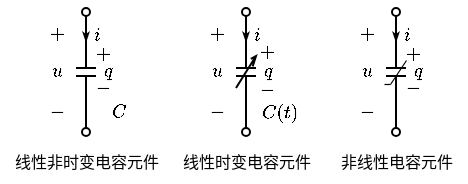 <mxfile version="17.2.1" type="device"><diagram id="GKFYhbHTQyAXwHbGks0D" name="第 1 页"><mxGraphModel dx="304" dy="288" grid="1" gridSize="5" guides="1" tooltips="1" connect="1" arrows="1" fold="1" page="1" pageScale="1" pageWidth="827" pageHeight="1169" math="1" shadow="0"><root><mxCell id="0"/><mxCell id="1" parent="0"/><mxCell id="vnZBPzhVjVgXWo8NbZRj-8" value="$$-$$" style="text;resizable=1;autosize=1;align=center;verticalAlign=middle;points=[];fillColor=none;strokeColor=none;rounded=0;html=1;imageAspect=1;noLabel=0;recursiveResize=1;expand=1;editable=1;movable=1;rotatable=1;deletable=1;connectable=0;comic=0;fontSize=8;" parent="1" vertex="1"><mxGeometry x="285" y="398" width="15" height="10" as="geometry"/></mxCell><mxCell id="vnZBPzhVjVgXWo8NbZRj-9" value="$$+$$" style="text;html=1;resizable=1;autosize=1;align=center;verticalAlign=middle;points=[];fillColor=none;strokeColor=none;rounded=0;movable=1;rotatable=1;deletable=1;editable=1;connectable=0;fontSize=8;" parent="1" vertex="1"><mxGeometry x="285" y="381" width="15" height="10" as="geometry"/></mxCell><mxCell id="jx14LvxWViafD4RgYP5I-1" value="" style="pointerEvents=1;verticalLabelPosition=bottom;shadow=0;dashed=0;align=center;html=1;verticalAlign=top;shape=mxgraph.electrical.capacitors.capacitor_1;direction=south;connectable=0;" vertex="1" parent="1"><mxGeometry x="280" y="375" width="10" height="40" as="geometry"/></mxCell><mxCell id="jx14LvxWViafD4RgYP5I-2" value="" style="endArrow=oval;html=1;rounded=0;endFill=0;endSize=4;startSize=4;" edge="1" parent="1"><mxGeometry width="50" height="50" relative="1" as="geometry"><mxPoint x="285" y="375" as="sourcePoint"/><mxPoint x="285" y="365" as="targetPoint"/></mxGeometry></mxCell><mxCell id="jx14LvxWViafD4RgYP5I-3" value="" style="endArrow=oval;html=1;rounded=0;endFill=0;endSize=4;startSize=4;exitX=1;exitY=0.5;exitDx=0;exitDy=0;exitPerimeter=0;" edge="1" parent="1" source="jx14LvxWViafD4RgYP5I-1"><mxGeometry width="50" height="50" relative="1" as="geometry"><mxPoint x="290" y="380" as="sourcePoint"/><mxPoint x="285" y="425" as="targetPoint"/></mxGeometry></mxCell><mxCell id="jx14LvxWViafD4RgYP5I-4" value="$$q$$" style="text;html=1;align=center;verticalAlign=middle;resizable=1;points=[];autosize=1;strokeColor=none;fillColor=none;fontSize=8;movable=1;rotatable=1;deletable=1;editable=1;connectable=1;" vertex="1" parent="1"><mxGeometry x="290" y="390" width="12" height="10" as="geometry"/></mxCell><mxCell id="jx14LvxWViafD4RgYP5I-6" value="$$C$$" style="text;html=1;align=center;verticalAlign=middle;resizable=1;points=[];autosize=1;strokeColor=none;fillColor=none;fontSize=8;movable=1;rotatable=1;deletable=1;editable=1;connectable=1;" vertex="1" parent="1"><mxGeometry x="295" y="407" width="12" height="15" as="geometry"/></mxCell><mxCell id="jx14LvxWViafD4RgYP5I-8" value="$$+$$" style="text;html=1;align=center;verticalAlign=middle;resizable=1;points=[];autosize=1;strokeColor=none;fillColor=none;fontSize=8;movable=1;rotatable=1;deletable=1;editable=1;connectable=1;" vertex="1" parent="1"><mxGeometry x="265" y="371" width="10" height="10" as="geometry"/></mxCell><mxCell id="jx14LvxWViafD4RgYP5I-9" value="$$-$$" style="text;html=1;align=center;verticalAlign=middle;resizable=1;points=[];autosize=1;strokeColor=none;fillColor=none;fontSize=8;movable=1;rotatable=1;deletable=1;editable=1;connectable=1;" vertex="1" parent="1"><mxGeometry x="265" y="410" width="10" height="10" as="geometry"/></mxCell><mxCell id="jx14LvxWViafD4RgYP5I-10" value="$$u$$" style="text;html=1;align=center;verticalAlign=middle;resizable=1;points=[];autosize=1;strokeColor=none;fillColor=none;fontSize=8;movable=1;rotatable=1;deletable=1;editable=1;connectable=1;" vertex="1" parent="1"><mxGeometry x="264" y="387.5" width="11" height="15" as="geometry"/></mxCell><mxCell id="jx14LvxWViafD4RgYP5I-11" value="" style="endArrow=classicThin;html=1;rounded=0;fontSize=4;startSize=2;endSize=2;strokeWidth=1;endFill=1;" edge="1" parent="1"><mxGeometry width="50" height="50" relative="1" as="geometry"><mxPoint x="285" y="370" as="sourcePoint"/><mxPoint x="285" y="380" as="targetPoint"/></mxGeometry></mxCell><mxCell id="jx14LvxWViafD4RgYP5I-12" value="&lt;font style=&quot;font-size: 8px&quot;&gt;$$i$$&lt;/font&gt;" style="text;html=1;align=center;verticalAlign=middle;resizable=1;points=[];autosize=1;strokeColor=none;fillColor=none;fontSize=4;movable=1;rotatable=1;deletable=1;editable=1;connectable=1;" vertex="1" parent="1"><mxGeometry x="285" y="373" width="10" height="8" as="geometry"/></mxCell><mxCell id="jx14LvxWViafD4RgYP5I-13" value="" style="pointerEvents=1;verticalLabelPosition=bottom;shadow=0;dashed=0;align=center;html=1;verticalAlign=top;shape=mxgraph.electrical.capacitors.variable_capacitor_1;fontSize=8;direction=south;flipH=0;flipV=1;" vertex="1" parent="1"><mxGeometry x="360" y="375" width="10" height="40" as="geometry"/></mxCell><mxCell id="jx14LvxWViafD4RgYP5I-14" value="$$-$$" style="text;resizable=1;autosize=1;align=center;verticalAlign=middle;points=[];fillColor=none;strokeColor=none;rounded=0;html=1;imageAspect=1;noLabel=0;recursiveResize=1;expand=1;editable=1;movable=1;rotatable=1;deletable=1;connectable=0;comic=0;fontSize=8;" vertex="1" parent="1"><mxGeometry x="367" y="399" width="15" height="10" as="geometry"/></mxCell><mxCell id="jx14LvxWViafD4RgYP5I-16" value="" style="endArrow=oval;html=1;rounded=0;endFill=0;endSize=4;startSize=4;" edge="1" parent="1"><mxGeometry width="50" height="50" relative="1" as="geometry"><mxPoint x="365" y="375" as="sourcePoint"/><mxPoint x="365" y="365" as="targetPoint"/></mxGeometry></mxCell><mxCell id="jx14LvxWViafD4RgYP5I-17" value="" style="endArrow=oval;html=1;rounded=0;endFill=0;endSize=4;startSize=4;exitX=0;exitY=0.5;exitDx=0;exitDy=0;exitPerimeter=0;" edge="1" parent="1" source="jx14LvxWViafD4RgYP5I-13"><mxGeometry width="50" height="50" relative="1" as="geometry"><mxPoint x="345" y="465" as="sourcePoint"/><mxPoint x="365" y="425" as="targetPoint"/></mxGeometry></mxCell><mxCell id="jx14LvxWViafD4RgYP5I-18" value="$$q$$" style="text;html=1;align=center;verticalAlign=middle;resizable=1;points=[];autosize=1;strokeColor=none;fillColor=none;fontSize=8;movable=1;rotatable=1;deletable=1;editable=1;connectable=1;" vertex="1" parent="1"><mxGeometry x="370" y="390" width="12" height="10" as="geometry"/></mxCell><mxCell id="jx14LvxWViafD4RgYP5I-19" value="$$C(t)$$" style="text;html=1;align=center;verticalAlign=middle;resizable=1;points=[];autosize=1;strokeColor=none;fillColor=none;fontSize=8;movable=1;rotatable=1;deletable=1;editable=1;connectable=1;" vertex="1" parent="1"><mxGeometry x="370" y="408" width="24" height="13" as="geometry"/></mxCell><mxCell id="jx14LvxWViafD4RgYP5I-20" value="$$+$$" style="text;html=1;align=center;verticalAlign=middle;resizable=1;points=[];autosize=1;strokeColor=none;fillColor=none;fontSize=8;movable=1;rotatable=1;deletable=1;editable=1;connectable=1;" vertex="1" parent="1"><mxGeometry x="345" y="371" width="10" height="10" as="geometry"/></mxCell><mxCell id="jx14LvxWViafD4RgYP5I-21" value="$$-$$" style="text;html=1;align=center;verticalAlign=middle;resizable=1;points=[];autosize=1;strokeColor=none;fillColor=none;fontSize=8;movable=1;rotatable=1;deletable=1;editable=1;connectable=1;" vertex="1" parent="1"><mxGeometry x="345" y="410" width="10" height="10" as="geometry"/></mxCell><mxCell id="jx14LvxWViafD4RgYP5I-22" value="$$u$$" style="text;html=1;align=center;verticalAlign=middle;resizable=1;points=[];autosize=1;strokeColor=none;fillColor=none;fontSize=8;movable=1;rotatable=1;deletable=1;editable=1;connectable=1;" vertex="1" parent="1"><mxGeometry x="344" y="387.5" width="11" height="15" as="geometry"/></mxCell><mxCell id="jx14LvxWViafD4RgYP5I-23" value="" style="endArrow=classicThin;html=1;rounded=0;fontSize=4;startSize=2;endSize=2;strokeWidth=1;endFill=1;" edge="1" parent="1"><mxGeometry width="50" height="50" relative="1" as="geometry"><mxPoint x="365" y="370" as="sourcePoint"/><mxPoint x="365" y="380" as="targetPoint"/></mxGeometry></mxCell><mxCell id="jx14LvxWViafD4RgYP5I-24" value="&lt;font style=&quot;font-size: 8px&quot;&gt;$$i$$&lt;/font&gt;" style="text;html=1;align=center;verticalAlign=middle;resizable=1;points=[];autosize=1;strokeColor=none;fillColor=none;fontSize=4;movable=1;rotatable=1;deletable=1;editable=1;connectable=1;" vertex="1" parent="1"><mxGeometry x="365" y="373" width="10" height="8" as="geometry"/></mxCell><mxCell id="jx14LvxWViafD4RgYP5I-25" value="$$+$$" style="text;html=1;resizable=1;autosize=1;align=center;verticalAlign=middle;points=[];fillColor=none;strokeColor=none;rounded=0;movable=1;rotatable=1;deletable=1;editable=1;connectable=0;fontSize=8;" vertex="1" parent="1"><mxGeometry x="367" y="380" width="15" height="10" as="geometry"/></mxCell><mxCell id="jx14LvxWViafD4RgYP5I-26" value="$$-$$" style="text;resizable=1;autosize=1;align=center;verticalAlign=middle;points=[];fillColor=none;strokeColor=none;rounded=0;html=1;imageAspect=1;noLabel=0;recursiveResize=1;expand=1;editable=1;movable=1;rotatable=1;deletable=1;connectable=0;comic=0;fontSize=8;" vertex="1" parent="1"><mxGeometry x="440" y="398" width="15" height="10" as="geometry"/></mxCell><mxCell id="jx14LvxWViafD4RgYP5I-27" value="$$+$$" style="text;html=1;resizable=1;autosize=1;align=center;verticalAlign=middle;points=[];fillColor=none;strokeColor=none;rounded=0;movable=1;rotatable=1;deletable=1;editable=1;connectable=0;fontSize=8;" vertex="1" parent="1"><mxGeometry x="440" y="381" width="15" height="10" as="geometry"/></mxCell><mxCell id="jx14LvxWViafD4RgYP5I-28" value="" style="pointerEvents=1;verticalLabelPosition=bottom;shadow=0;dashed=0;align=center;html=1;verticalAlign=top;shape=mxgraph.electrical.capacitors.capacitor_1;direction=south;connectable=0;" vertex="1" parent="1"><mxGeometry x="435" y="375" width="10" height="40" as="geometry"/></mxCell><mxCell id="jx14LvxWViafD4RgYP5I-29" value="" style="endArrow=oval;html=1;rounded=0;endFill=0;endSize=4;startSize=4;" edge="1" parent="1"><mxGeometry width="50" height="50" relative="1" as="geometry"><mxPoint x="440" y="375" as="sourcePoint"/><mxPoint x="440" y="365" as="targetPoint"/></mxGeometry></mxCell><mxCell id="jx14LvxWViafD4RgYP5I-30" value="" style="endArrow=oval;html=1;rounded=0;endFill=0;endSize=4;startSize=4;exitX=1;exitY=0.5;exitDx=0;exitDy=0;exitPerimeter=0;" edge="1" parent="1" source="jx14LvxWViafD4RgYP5I-28"><mxGeometry width="50" height="50" relative="1" as="geometry"><mxPoint x="445" y="380" as="sourcePoint"/><mxPoint x="440" y="425" as="targetPoint"/></mxGeometry></mxCell><mxCell id="jx14LvxWViafD4RgYP5I-31" value="$$q$$" style="text;html=1;align=center;verticalAlign=middle;resizable=1;points=[];autosize=1;strokeColor=none;fillColor=none;fontSize=8;movable=1;rotatable=1;deletable=1;editable=1;connectable=0;" vertex="1" parent="1"><mxGeometry x="445" y="390" width="12" height="10" as="geometry"/></mxCell><mxCell id="jx14LvxWViafD4RgYP5I-33" value="$$+$$" style="text;html=1;align=center;verticalAlign=middle;resizable=1;points=[];autosize=1;strokeColor=none;fillColor=none;fontSize=8;movable=1;rotatable=1;deletable=1;editable=1;connectable=1;" vertex="1" parent="1"><mxGeometry x="420" y="371" width="10" height="10" as="geometry"/></mxCell><mxCell id="jx14LvxWViafD4RgYP5I-34" value="$$-$$" style="text;html=1;align=center;verticalAlign=middle;resizable=1;points=[];autosize=1;strokeColor=none;fillColor=none;fontSize=8;movable=1;rotatable=1;deletable=1;editable=1;connectable=1;" vertex="1" parent="1"><mxGeometry x="420" y="410" width="10" height="10" as="geometry"/></mxCell><mxCell id="jx14LvxWViafD4RgYP5I-35" value="$$u$$" style="text;html=1;align=center;verticalAlign=middle;resizable=1;points=[];autosize=1;strokeColor=none;fillColor=none;fontSize=8;movable=1;rotatable=1;deletable=1;editable=1;connectable=0;" vertex="1" parent="1"><mxGeometry x="419" y="387.5" width="11" height="15" as="geometry"/></mxCell><mxCell id="jx14LvxWViafD4RgYP5I-36" value="" style="endArrow=classicThin;html=1;rounded=0;fontSize=4;startSize=2;endSize=2;strokeWidth=1;endFill=1;" edge="1" parent="1"><mxGeometry width="50" height="50" relative="1" as="geometry"><mxPoint x="440" y="370" as="sourcePoint"/><mxPoint x="440" y="380" as="targetPoint"/></mxGeometry></mxCell><mxCell id="jx14LvxWViafD4RgYP5I-37" value="&lt;font style=&quot;font-size: 8px&quot;&gt;$$i$$&lt;/font&gt;" style="text;html=1;align=center;verticalAlign=middle;resizable=1;points=[];autosize=1;strokeColor=none;fillColor=none;fontSize=4;movable=1;rotatable=1;deletable=1;editable=1;connectable=0;" vertex="1" parent="1"><mxGeometry x="440" y="373" width="10" height="8" as="geometry"/></mxCell><mxCell id="jx14LvxWViafD4RgYP5I-38" value="" style="endArrow=none;html=1;rounded=0;fontSize=8;startSize=2;endSize=2;strokeWidth=0.6;" edge="1" parent="1"><mxGeometry width="50" height="50" relative="1" as="geometry"><mxPoint x="437" y="401" as="sourcePoint"/><mxPoint x="445" y="389" as="targetPoint"/></mxGeometry></mxCell><mxCell id="jx14LvxWViafD4RgYP5I-39" value="" style="endArrow=none;html=1;rounded=0;fontSize=8;startSize=2;endSize=2;strokeWidth=0.6;" edge="1" parent="1"><mxGeometry width="50" height="50" relative="1" as="geometry"><mxPoint x="434" y="401" as="sourcePoint"/><mxPoint x="437" y="401" as="targetPoint"/></mxGeometry></mxCell><mxCell id="jx14LvxWViafD4RgYP5I-42" value="&lt;div&gt;非线性电容元件&lt;/div&gt;" style="text;html=1;align=center;verticalAlign=middle;resizable=0;points=[];autosize=1;strokeColor=none;fillColor=none;fontSize=8;" vertex="1" parent="1"><mxGeometry x="405" y="430" width="70" height="20" as="geometry"/></mxCell><mxCell id="jx14LvxWViafD4RgYP5I-44" value="&lt;div&gt;线性时变电容元件&lt;/div&gt;" style="text;html=1;align=center;verticalAlign=middle;resizable=0;points=[];autosize=1;strokeColor=none;fillColor=none;fontSize=8;" vertex="1" parent="1"><mxGeometry x="327.5" y="430" width="75" height="20" as="geometry"/></mxCell><mxCell id="jx14LvxWViafD4RgYP5I-45" value="线性非时变电容元件" style="text;html=1;align=center;verticalAlign=middle;resizable=0;points=[];autosize=1;strokeColor=none;fillColor=none;fontSize=8;" vertex="1" parent="1"><mxGeometry x="242.5" y="430" width="85" height="20" as="geometry"/></mxCell></root></mxGraphModel></diagram></mxfile>
